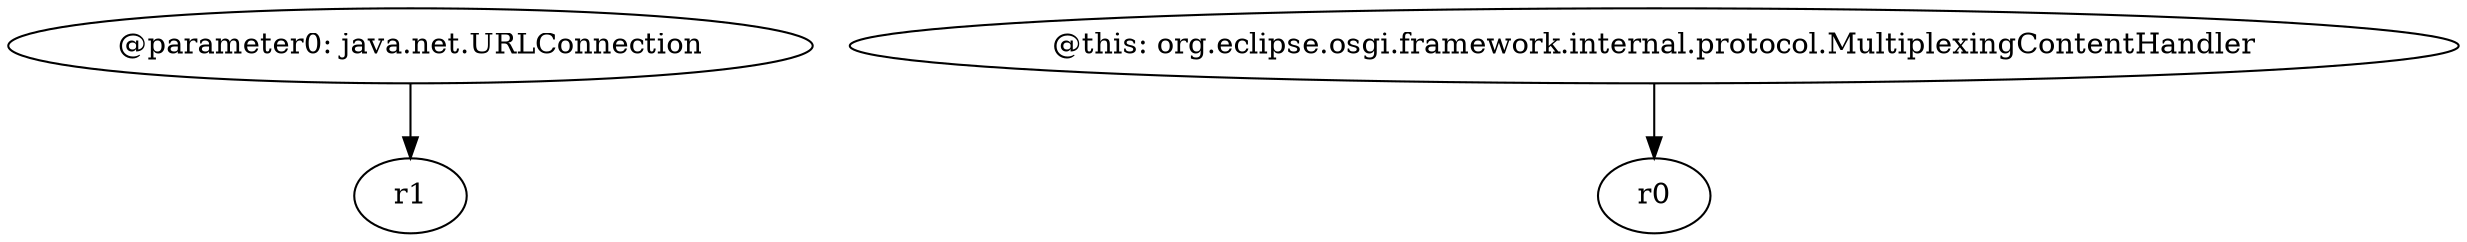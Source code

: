 digraph g {
0[label="@parameter0: java.net.URLConnection"]
1[label="r1"]
0->1[label=""]
2[label="@this: org.eclipse.osgi.framework.internal.protocol.MultiplexingContentHandler"]
3[label="r0"]
2->3[label=""]
}